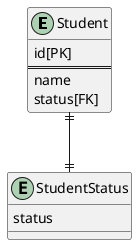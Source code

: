 @startuml
entity "Student" {
  id[PK]
  ==
  name
  status[FK]
}

entity "StudentStatus" {
  status
}

Student ||--|| StudentStatus
@enduml